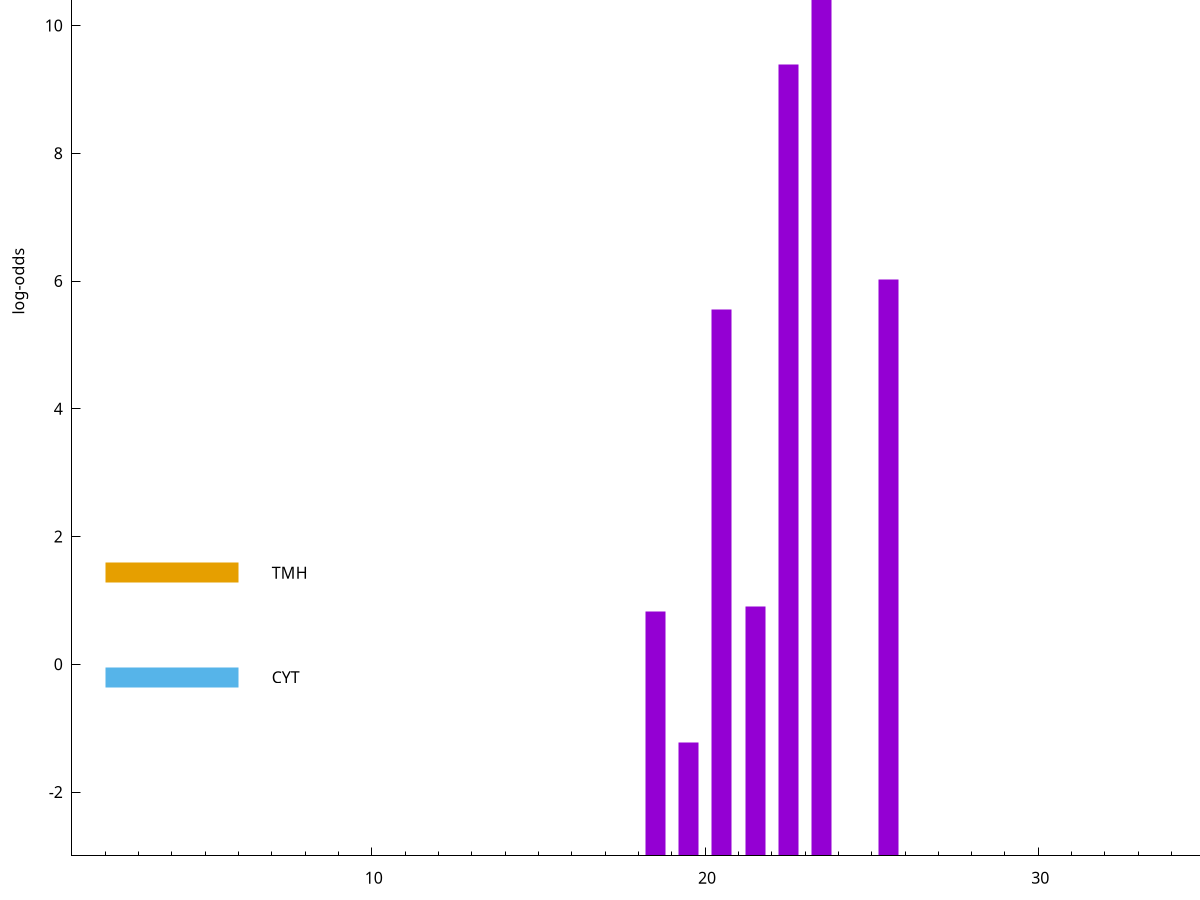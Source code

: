 set title "LipoP predictions for SRR4065679.gff"
set size 2., 1.4
set xrange [1:70] 
set mxtics 10
set yrange [-3:15]
set y2range [0:18]
set ylabel "log-odds"
set term postscript eps color solid "Helvetica" 30
set output "SRR4065679.gff24.eps"
set arrow from 2,12.2076 to 6,12.2076 nohead lt 1 lw 20
set label "SpI" at 7,12.2076
set arrow from 2,1.43545 to 6,1.43545 nohead lt 4 lw 20
set label "TMH" at 7,1.43545
set arrow from 2,-0.200913 to 6,-0.200913 nohead lt 3 lw 20
set label "CYT" at 7,-0.200913
set arrow from 2,12.2076 to 6,12.2076 nohead lt 1 lw 20
set label "SpI" at 7,12.2076
# NOTE: The scores below are the log-odds scores with the threshold
# NOTE: subtracted (a hack to make gnuplot make the histogram all
# NOTE: look nice).
plot "-" axes x1y2 title "" with impulses lt 1 lw 20
23.500000 14.945700
22.500000 12.385410
25.500000 9.026340
20.500000 8.550390
21.500000 3.905699
18.500000 3.830116
19.500000 1.775980
e
exit
